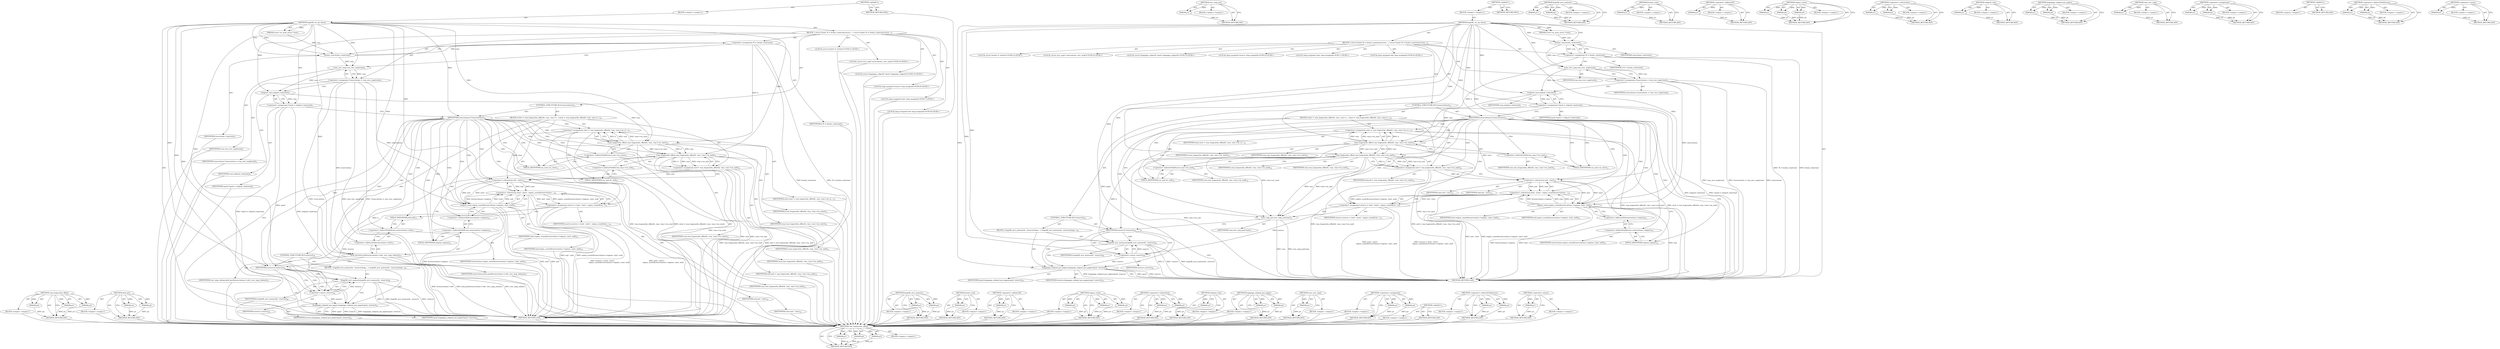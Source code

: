 digraph "&lt;operator&gt;.minus" {
vulnerable_119 [label=<(METHOD,vma_hugecache_offset)>];
vulnerable_120 [label=<(PARAM,p1)>];
vulnerable_121 [label=<(PARAM,p2)>];
vulnerable_122 [label=<(PARAM,p3)>];
vulnerable_123 [label=<(BLOCK,&lt;empty&gt;,&lt;empty&gt;)>];
vulnerable_124 [label=<(METHOD_RETURN,ANY)>];
vulnerable_145 [label=<(METHOD,kref_put)>];
vulnerable_146 [label=<(PARAM,p1)>];
vulnerable_147 [label=<(PARAM,p2)>];
vulnerable_148 [label=<(BLOCK,&lt;empty&gt;,&lt;empty&gt;)>];
vulnerable_149 [label=<(METHOD_RETURN,ANY)>];
vulnerable_6 [label=<(METHOD,&lt;global&gt;)<SUB>1</SUB>>];
vulnerable_7 [label=<(BLOCK,&lt;empty&gt;,&lt;empty&gt;)<SUB>1</SUB>>];
vulnerable_8 [label=<(METHOD,hugetlb_vm_op_close)<SUB>1</SUB>>];
vulnerable_9 [label=<(PARAM,struct vm_area_struct *vma)<SUB>1</SUB>>];
vulnerable_10 [label=<(BLOCK,{
 	struct hstate *h = hstate_vma(vma);
	struct...,{
 	struct hstate *h = hstate_vma(vma);
	struct...)<SUB>2</SUB>>];
vulnerable_11 [label="<(LOCAL,struct hstate* h: hstate*)<SUB>3</SUB>>"];
vulnerable_12 [label=<(&lt;operator&gt;.assignment,*h = hstate_vma(vma))<SUB>3</SUB>>];
vulnerable_13 [label=<(IDENTIFIER,h,*h = hstate_vma(vma))<SUB>3</SUB>>];
vulnerable_14 [label=<(hstate_vma,hstate_vma(vma))<SUB>3</SUB>>];
vulnerable_15 [label=<(IDENTIFIER,vma,hstate_vma(vma))<SUB>3</SUB>>];
vulnerable_16 [label="<(LOCAL,struct resv_map* reservations: resv_map*)<SUB>4</SUB>>"];
vulnerable_17 [label=<(&lt;operator&gt;.assignment,*reservations = vma_resv_map(vma))<SUB>4</SUB>>];
vulnerable_18 [label=<(IDENTIFIER,reservations,*reservations = vma_resv_map(vma))<SUB>4</SUB>>];
vulnerable_19 [label=<(vma_resv_map,vma_resv_map(vma))<SUB>4</SUB>>];
vulnerable_20 [label=<(IDENTIFIER,vma,vma_resv_map(vma))<SUB>4</SUB>>];
vulnerable_21 [label="<(LOCAL,struct hugepage_subpool* spool: hugepage_subpool*)<SUB>5</SUB>>"];
vulnerable_22 [label=<(&lt;operator&gt;.assignment,*spool = subpool_vma(vma))<SUB>5</SUB>>];
vulnerable_23 [label=<(IDENTIFIER,spool,*spool = subpool_vma(vma))<SUB>5</SUB>>];
vulnerable_24 [label=<(subpool_vma,subpool_vma(vma))<SUB>5</SUB>>];
vulnerable_25 [label=<(IDENTIFIER,vma,subpool_vma(vma))<SUB>5</SUB>>];
vulnerable_26 [label="<(LOCAL,long unsigned reserve: long unsigned)<SUB>6</SUB>>"];
vulnerable_27 [label="<(LOCAL,long unsigned start: long unsigned)<SUB>7</SUB>>"];
vulnerable_28 [label="<(LOCAL,long unsigned end: long unsigned)<SUB>8</SUB>>"];
vulnerable_29 [label=<(CONTROL_STRUCTURE,IF,if (reservations))<SUB>10</SUB>>];
vulnerable_30 [label=<(IDENTIFIER,reservations,if (reservations))<SUB>10</SUB>>];
vulnerable_31 [label=<(BLOCK,{
		start = vma_hugecache_offset(h, vma, vma-&gt;v...,{
		start = vma_hugecache_offset(h, vma, vma-&gt;v...)<SUB>10</SUB>>];
vulnerable_32 [label=<(&lt;operator&gt;.assignment,start = vma_hugecache_offset(h, vma, vma-&gt;vm_st...)<SUB>11</SUB>>];
vulnerable_33 [label=<(IDENTIFIER,start,start = vma_hugecache_offset(h, vma, vma-&gt;vm_st...)<SUB>11</SUB>>];
vulnerable_34 [label=<(vma_hugecache_offset,vma_hugecache_offset(h, vma, vma-&gt;vm_start))<SUB>11</SUB>>];
vulnerable_35 [label=<(IDENTIFIER,h,vma_hugecache_offset(h, vma, vma-&gt;vm_start))<SUB>11</SUB>>];
vulnerable_36 [label=<(IDENTIFIER,vma,vma_hugecache_offset(h, vma, vma-&gt;vm_start))<SUB>11</SUB>>];
vulnerable_37 [label=<(&lt;operator&gt;.indirectFieldAccess,vma-&gt;vm_start)<SUB>11</SUB>>];
vulnerable_38 [label=<(IDENTIFIER,vma,vma_hugecache_offset(h, vma, vma-&gt;vm_start))<SUB>11</SUB>>];
vulnerable_39 [label=<(FIELD_IDENTIFIER,vm_start,vm_start)<SUB>11</SUB>>];
vulnerable_40 [label=<(&lt;operator&gt;.assignment,end = vma_hugecache_offset(h, vma, vma-&gt;vm_end))<SUB>12</SUB>>];
vulnerable_41 [label=<(IDENTIFIER,end,end = vma_hugecache_offset(h, vma, vma-&gt;vm_end))<SUB>12</SUB>>];
vulnerable_42 [label=<(vma_hugecache_offset,vma_hugecache_offset(h, vma, vma-&gt;vm_end))<SUB>12</SUB>>];
vulnerable_43 [label=<(IDENTIFIER,h,vma_hugecache_offset(h, vma, vma-&gt;vm_end))<SUB>12</SUB>>];
vulnerable_44 [label=<(IDENTIFIER,vma,vma_hugecache_offset(h, vma, vma-&gt;vm_end))<SUB>12</SUB>>];
vulnerable_45 [label=<(&lt;operator&gt;.indirectFieldAccess,vma-&gt;vm_end)<SUB>12</SUB>>];
vulnerable_46 [label=<(IDENTIFIER,vma,vma_hugecache_offset(h, vma, vma-&gt;vm_end))<SUB>12</SUB>>];
vulnerable_47 [label=<(FIELD_IDENTIFIER,vm_end,vm_end)<SUB>12</SUB>>];
vulnerable_48 [label=<(&lt;operator&gt;.assignment,reserve = (end - start) -
 			region_count(&amp;res...)<SUB>14</SUB>>];
vulnerable_49 [label=<(IDENTIFIER,reserve,reserve = (end - start) -
 			region_count(&amp;res...)<SUB>14</SUB>>];
vulnerable_50 [label=<(&lt;operator&gt;.subtraction,(end - start) -
 			region_count(&amp;reservations-...)<SUB>14</SUB>>];
vulnerable_51 [label=<(&lt;operator&gt;.subtraction,end - start)<SUB>14</SUB>>];
vulnerable_52 [label=<(IDENTIFIER,end,end - start)<SUB>14</SUB>>];
vulnerable_53 [label=<(IDENTIFIER,start,end - start)<SUB>14</SUB>>];
vulnerable_54 [label=<(region_count,region_count(&amp;reservations-&gt;regions, start, end))<SUB>15</SUB>>];
vulnerable_55 [label=<(&lt;operator&gt;.addressOf,&amp;reservations-&gt;regions)<SUB>15</SUB>>];
vulnerable_56 [label=<(&lt;operator&gt;.indirectFieldAccess,reservations-&gt;regions)<SUB>15</SUB>>];
vulnerable_57 [label=<(IDENTIFIER,reservations,region_count(&amp;reservations-&gt;regions, start, end))<SUB>15</SUB>>];
vulnerable_58 [label=<(FIELD_IDENTIFIER,regions,regions)<SUB>15</SUB>>];
vulnerable_59 [label=<(IDENTIFIER,start,region_count(&amp;reservations-&gt;regions, start, end))<SUB>15</SUB>>];
vulnerable_60 [label=<(IDENTIFIER,end,region_count(&amp;reservations-&gt;regions, start, end))<SUB>15</SUB>>];
vulnerable_61 [label=<(kref_put,kref_put(&amp;reservations-&gt;refs, resv_map_release))<SUB>17</SUB>>];
vulnerable_62 [label=<(&lt;operator&gt;.addressOf,&amp;reservations-&gt;refs)<SUB>17</SUB>>];
vulnerable_63 [label=<(&lt;operator&gt;.indirectFieldAccess,reservations-&gt;refs)<SUB>17</SUB>>];
vulnerable_64 [label=<(IDENTIFIER,reservations,kref_put(&amp;reservations-&gt;refs, resv_map_release))<SUB>17</SUB>>];
vulnerable_65 [label=<(FIELD_IDENTIFIER,refs,refs)<SUB>17</SUB>>];
vulnerable_66 [label=<(IDENTIFIER,resv_map_release,kref_put(&amp;reservations-&gt;refs, resv_map_release))<SUB>17</SUB>>];
vulnerable_67 [label=<(CONTROL_STRUCTURE,IF,if (reserve))<SUB>19</SUB>>];
vulnerable_68 [label=<(IDENTIFIER,reserve,if (reserve))<SUB>19</SUB>>];
vulnerable_69 [label=<(BLOCK,{
 			hugetlb_acct_memory(h, -reserve);
			huge...,{
 			hugetlb_acct_memory(h, -reserve);
			huge...)<SUB>19</SUB>>];
vulnerable_70 [label=<(hugetlb_acct_memory,hugetlb_acct_memory(h, -reserve))<SUB>20</SUB>>];
vulnerable_71 [label=<(IDENTIFIER,h,hugetlb_acct_memory(h, -reserve))<SUB>20</SUB>>];
vulnerable_72 [label=<(&lt;operator&gt;.minus,-reserve)<SUB>20</SUB>>];
vulnerable_73 [label=<(IDENTIFIER,reserve,-reserve)<SUB>20</SUB>>];
vulnerable_74 [label=<(hugepage_subpool_put_pages,hugepage_subpool_put_pages(spool, reserve))<SUB>21</SUB>>];
vulnerable_75 [label=<(IDENTIFIER,spool,hugepage_subpool_put_pages(spool, reserve))<SUB>21</SUB>>];
vulnerable_76 [label=<(IDENTIFIER,reserve,hugepage_subpool_put_pages(spool, reserve))<SUB>21</SUB>>];
vulnerable_77 [label=<(METHOD_RETURN,void)<SUB>1</SUB>>];
vulnerable_79 [label=<(METHOD_RETURN,ANY)<SUB>1</SUB>>];
vulnerable_150 [label=<(METHOD,hugetlb_acct_memory)>];
vulnerable_151 [label=<(PARAM,p1)>];
vulnerable_152 [label=<(PARAM,p2)>];
vulnerable_153 [label=<(BLOCK,&lt;empty&gt;,&lt;empty&gt;)>];
vulnerable_154 [label=<(METHOD_RETURN,ANY)>];
vulnerable_107 [label=<(METHOD,hstate_vma)>];
vulnerable_108 [label=<(PARAM,p1)>];
vulnerable_109 [label=<(BLOCK,&lt;empty&gt;,&lt;empty&gt;)>];
vulnerable_110 [label=<(METHOD_RETURN,ANY)>];
vulnerable_141 [label=<(METHOD,&lt;operator&gt;.addressOf)>];
vulnerable_142 [label=<(PARAM,p1)>];
vulnerable_143 [label=<(BLOCK,&lt;empty&gt;,&lt;empty&gt;)>];
vulnerable_144 [label=<(METHOD_RETURN,ANY)>];
vulnerable_135 [label=<(METHOD,region_count)>];
vulnerable_136 [label=<(PARAM,p1)>];
vulnerable_137 [label=<(PARAM,p2)>];
vulnerable_138 [label=<(PARAM,p3)>];
vulnerable_139 [label=<(BLOCK,&lt;empty&gt;,&lt;empty&gt;)>];
vulnerable_140 [label=<(METHOD_RETURN,ANY)>];
vulnerable_130 [label=<(METHOD,&lt;operator&gt;.subtraction)>];
vulnerable_131 [label=<(PARAM,p1)>];
vulnerable_132 [label=<(PARAM,p2)>];
vulnerable_133 [label=<(BLOCK,&lt;empty&gt;,&lt;empty&gt;)>];
vulnerable_134 [label=<(METHOD_RETURN,ANY)>];
vulnerable_115 [label=<(METHOD,subpool_vma)>];
vulnerable_116 [label=<(PARAM,p1)>];
vulnerable_117 [label=<(BLOCK,&lt;empty&gt;,&lt;empty&gt;)>];
vulnerable_118 [label=<(METHOD_RETURN,ANY)>];
vulnerable_159 [label=<(METHOD,hugepage_subpool_put_pages)>];
vulnerable_160 [label=<(PARAM,p1)>];
vulnerable_161 [label=<(PARAM,p2)>];
vulnerable_162 [label=<(BLOCK,&lt;empty&gt;,&lt;empty&gt;)>];
vulnerable_163 [label=<(METHOD_RETURN,ANY)>];
vulnerable_111 [label=<(METHOD,vma_resv_map)>];
vulnerable_112 [label=<(PARAM,p1)>];
vulnerable_113 [label=<(BLOCK,&lt;empty&gt;,&lt;empty&gt;)>];
vulnerable_114 [label=<(METHOD_RETURN,ANY)>];
vulnerable_102 [label=<(METHOD,&lt;operator&gt;.assignment)>];
vulnerable_103 [label=<(PARAM,p1)>];
vulnerable_104 [label=<(PARAM,p2)>];
vulnerable_105 [label=<(BLOCK,&lt;empty&gt;,&lt;empty&gt;)>];
vulnerable_106 [label=<(METHOD_RETURN,ANY)>];
vulnerable_96 [label=<(METHOD,&lt;global&gt;)<SUB>1</SUB>>];
vulnerable_97 [label=<(BLOCK,&lt;empty&gt;,&lt;empty&gt;)>];
vulnerable_98 [label=<(METHOD_RETURN,ANY)>];
vulnerable_125 [label=<(METHOD,&lt;operator&gt;.indirectFieldAccess)>];
vulnerable_126 [label=<(PARAM,p1)>];
vulnerable_127 [label=<(PARAM,p2)>];
vulnerable_128 [label=<(BLOCK,&lt;empty&gt;,&lt;empty&gt;)>];
vulnerable_129 [label=<(METHOD_RETURN,ANY)>];
vulnerable_155 [label=<(METHOD,&lt;operator&gt;.minus)>];
vulnerable_156 [label=<(PARAM,p1)>];
vulnerable_157 [label=<(BLOCK,&lt;empty&gt;,&lt;empty&gt;)>];
vulnerable_158 [label=<(METHOD_RETURN,ANY)>];
fixed_115 [label=<(METHOD,vma_hugecache_offset)>];
fixed_116 [label=<(PARAM,p1)>];
fixed_117 [label=<(PARAM,p2)>];
fixed_118 [label=<(PARAM,p3)>];
fixed_119 [label=<(BLOCK,&lt;empty&gt;,&lt;empty&gt;)>];
fixed_120 [label=<(METHOD_RETURN,ANY)>];
fixed_141 [label=<(METHOD,resv_map_put)>];
fixed_142 [label=<(PARAM,p1)>];
fixed_143 [label=<(BLOCK,&lt;empty&gt;,&lt;empty&gt;)>];
fixed_144 [label=<(METHOD_RETURN,ANY)>];
fixed_6 [label=<(METHOD,&lt;global&gt;)<SUB>1</SUB>>];
fixed_7 [label=<(BLOCK,&lt;empty&gt;,&lt;empty&gt;)<SUB>1</SUB>>];
fixed_8 [label=<(METHOD,hugetlb_vm_op_close)<SUB>1</SUB>>];
fixed_9 [label=<(PARAM,struct vm_area_struct *vma)<SUB>1</SUB>>];
fixed_10 [label=<(BLOCK,{
 	struct hstate *h = hstate_vma(vma);
	struct...,{
 	struct hstate *h = hstate_vma(vma);
	struct...)<SUB>2</SUB>>];
fixed_11 [label="<(LOCAL,struct hstate* h: hstate*)<SUB>3</SUB>>"];
fixed_12 [label=<(&lt;operator&gt;.assignment,*h = hstate_vma(vma))<SUB>3</SUB>>];
fixed_13 [label=<(IDENTIFIER,h,*h = hstate_vma(vma))<SUB>3</SUB>>];
fixed_14 [label=<(hstate_vma,hstate_vma(vma))<SUB>3</SUB>>];
fixed_15 [label=<(IDENTIFIER,vma,hstate_vma(vma))<SUB>3</SUB>>];
fixed_16 [label="<(LOCAL,struct resv_map* reservations: resv_map*)<SUB>4</SUB>>"];
fixed_17 [label=<(&lt;operator&gt;.assignment,*reservations = vma_resv_map(vma))<SUB>4</SUB>>];
fixed_18 [label=<(IDENTIFIER,reservations,*reservations = vma_resv_map(vma))<SUB>4</SUB>>];
fixed_19 [label=<(vma_resv_map,vma_resv_map(vma))<SUB>4</SUB>>];
fixed_20 [label=<(IDENTIFIER,vma,vma_resv_map(vma))<SUB>4</SUB>>];
fixed_21 [label="<(LOCAL,struct hugepage_subpool* spool: hugepage_subpool*)<SUB>5</SUB>>"];
fixed_22 [label=<(&lt;operator&gt;.assignment,*spool = subpool_vma(vma))<SUB>5</SUB>>];
fixed_23 [label=<(IDENTIFIER,spool,*spool = subpool_vma(vma))<SUB>5</SUB>>];
fixed_24 [label=<(subpool_vma,subpool_vma(vma))<SUB>5</SUB>>];
fixed_25 [label=<(IDENTIFIER,vma,subpool_vma(vma))<SUB>5</SUB>>];
fixed_26 [label="<(LOCAL,long unsigned reserve: long unsigned)<SUB>6</SUB>>"];
fixed_27 [label="<(LOCAL,long unsigned start: long unsigned)<SUB>7</SUB>>"];
fixed_28 [label="<(LOCAL,long unsigned end: long unsigned)<SUB>8</SUB>>"];
fixed_29 [label=<(CONTROL_STRUCTURE,IF,if (reservations))<SUB>10</SUB>>];
fixed_30 [label=<(IDENTIFIER,reservations,if (reservations))<SUB>10</SUB>>];
fixed_31 [label=<(BLOCK,{
		start = vma_hugecache_offset(h, vma, vma-&gt;v...,{
		start = vma_hugecache_offset(h, vma, vma-&gt;v...)<SUB>10</SUB>>];
fixed_32 [label=<(&lt;operator&gt;.assignment,start = vma_hugecache_offset(h, vma, vma-&gt;vm_st...)<SUB>11</SUB>>];
fixed_33 [label=<(IDENTIFIER,start,start = vma_hugecache_offset(h, vma, vma-&gt;vm_st...)<SUB>11</SUB>>];
fixed_34 [label=<(vma_hugecache_offset,vma_hugecache_offset(h, vma, vma-&gt;vm_start))<SUB>11</SUB>>];
fixed_35 [label=<(IDENTIFIER,h,vma_hugecache_offset(h, vma, vma-&gt;vm_start))<SUB>11</SUB>>];
fixed_36 [label=<(IDENTIFIER,vma,vma_hugecache_offset(h, vma, vma-&gt;vm_start))<SUB>11</SUB>>];
fixed_37 [label=<(&lt;operator&gt;.indirectFieldAccess,vma-&gt;vm_start)<SUB>11</SUB>>];
fixed_38 [label=<(IDENTIFIER,vma,vma_hugecache_offset(h, vma, vma-&gt;vm_start))<SUB>11</SUB>>];
fixed_39 [label=<(FIELD_IDENTIFIER,vm_start,vm_start)<SUB>11</SUB>>];
fixed_40 [label=<(&lt;operator&gt;.assignment,end = vma_hugecache_offset(h, vma, vma-&gt;vm_end))<SUB>12</SUB>>];
fixed_41 [label=<(IDENTIFIER,end,end = vma_hugecache_offset(h, vma, vma-&gt;vm_end))<SUB>12</SUB>>];
fixed_42 [label=<(vma_hugecache_offset,vma_hugecache_offset(h, vma, vma-&gt;vm_end))<SUB>12</SUB>>];
fixed_43 [label=<(IDENTIFIER,h,vma_hugecache_offset(h, vma, vma-&gt;vm_end))<SUB>12</SUB>>];
fixed_44 [label=<(IDENTIFIER,vma,vma_hugecache_offset(h, vma, vma-&gt;vm_end))<SUB>12</SUB>>];
fixed_45 [label=<(&lt;operator&gt;.indirectFieldAccess,vma-&gt;vm_end)<SUB>12</SUB>>];
fixed_46 [label=<(IDENTIFIER,vma,vma_hugecache_offset(h, vma, vma-&gt;vm_end))<SUB>12</SUB>>];
fixed_47 [label=<(FIELD_IDENTIFIER,vm_end,vm_end)<SUB>12</SUB>>];
fixed_48 [label=<(&lt;operator&gt;.assignment,reserve = (end - start) -
 			region_count(&amp;res...)<SUB>14</SUB>>];
fixed_49 [label=<(IDENTIFIER,reserve,reserve = (end - start) -
 			region_count(&amp;res...)<SUB>14</SUB>>];
fixed_50 [label=<(&lt;operator&gt;.subtraction,(end - start) -
 			region_count(&amp;reservations-...)<SUB>14</SUB>>];
fixed_51 [label=<(&lt;operator&gt;.subtraction,end - start)<SUB>14</SUB>>];
fixed_52 [label=<(IDENTIFIER,end,end - start)<SUB>14</SUB>>];
fixed_53 [label=<(IDENTIFIER,start,end - start)<SUB>14</SUB>>];
fixed_54 [label=<(region_count,region_count(&amp;reservations-&gt;regions, start, end))<SUB>15</SUB>>];
fixed_55 [label=<(&lt;operator&gt;.addressOf,&amp;reservations-&gt;regions)<SUB>15</SUB>>];
fixed_56 [label=<(&lt;operator&gt;.indirectFieldAccess,reservations-&gt;regions)<SUB>15</SUB>>];
fixed_57 [label=<(IDENTIFIER,reservations,region_count(&amp;reservations-&gt;regions, start, end))<SUB>15</SUB>>];
fixed_58 [label=<(FIELD_IDENTIFIER,regions,regions)<SUB>15</SUB>>];
fixed_59 [label=<(IDENTIFIER,start,region_count(&amp;reservations-&gt;regions, start, end))<SUB>15</SUB>>];
fixed_60 [label=<(IDENTIFIER,end,region_count(&amp;reservations-&gt;regions, start, end))<SUB>15</SUB>>];
fixed_61 [label=<(resv_map_put,resv_map_put(vma))<SUB>17</SUB>>];
fixed_62 [label=<(IDENTIFIER,vma,resv_map_put(vma))<SUB>17</SUB>>];
fixed_63 [label=<(CONTROL_STRUCTURE,IF,if (reserve))<SUB>19</SUB>>];
fixed_64 [label=<(IDENTIFIER,reserve,if (reserve))<SUB>19</SUB>>];
fixed_65 [label=<(BLOCK,{
 			hugetlb_acct_memory(h, -reserve);
			huge...,{
 			hugetlb_acct_memory(h, -reserve);
			huge...)<SUB>19</SUB>>];
fixed_66 [label=<(hugetlb_acct_memory,hugetlb_acct_memory(h, -reserve))<SUB>20</SUB>>];
fixed_67 [label=<(IDENTIFIER,h,hugetlb_acct_memory(h, -reserve))<SUB>20</SUB>>];
fixed_68 [label=<(&lt;operator&gt;.minus,-reserve)<SUB>20</SUB>>];
fixed_69 [label=<(IDENTIFIER,reserve,-reserve)<SUB>20</SUB>>];
fixed_70 [label=<(hugepage_subpool_put_pages,hugepage_subpool_put_pages(spool, reserve))<SUB>21</SUB>>];
fixed_71 [label=<(IDENTIFIER,spool,hugepage_subpool_put_pages(spool, reserve))<SUB>21</SUB>>];
fixed_72 [label=<(IDENTIFIER,reserve,hugepage_subpool_put_pages(spool, reserve))<SUB>21</SUB>>];
fixed_73 [label=<(METHOD_RETURN,void)<SUB>1</SUB>>];
fixed_75 [label=<(METHOD_RETURN,ANY)<SUB>1</SUB>>];
fixed_145 [label=<(METHOD,hugetlb_acct_memory)>];
fixed_146 [label=<(PARAM,p1)>];
fixed_147 [label=<(PARAM,p2)>];
fixed_148 [label=<(BLOCK,&lt;empty&gt;,&lt;empty&gt;)>];
fixed_149 [label=<(METHOD_RETURN,ANY)>];
fixed_103 [label=<(METHOD,hstate_vma)>];
fixed_104 [label=<(PARAM,p1)>];
fixed_105 [label=<(BLOCK,&lt;empty&gt;,&lt;empty&gt;)>];
fixed_106 [label=<(METHOD_RETURN,ANY)>];
fixed_137 [label=<(METHOD,&lt;operator&gt;.addressOf)>];
fixed_138 [label=<(PARAM,p1)>];
fixed_139 [label=<(BLOCK,&lt;empty&gt;,&lt;empty&gt;)>];
fixed_140 [label=<(METHOD_RETURN,ANY)>];
fixed_131 [label=<(METHOD,region_count)>];
fixed_132 [label=<(PARAM,p1)>];
fixed_133 [label=<(PARAM,p2)>];
fixed_134 [label=<(PARAM,p3)>];
fixed_135 [label=<(BLOCK,&lt;empty&gt;,&lt;empty&gt;)>];
fixed_136 [label=<(METHOD_RETURN,ANY)>];
fixed_126 [label=<(METHOD,&lt;operator&gt;.subtraction)>];
fixed_127 [label=<(PARAM,p1)>];
fixed_128 [label=<(PARAM,p2)>];
fixed_129 [label=<(BLOCK,&lt;empty&gt;,&lt;empty&gt;)>];
fixed_130 [label=<(METHOD_RETURN,ANY)>];
fixed_111 [label=<(METHOD,subpool_vma)>];
fixed_112 [label=<(PARAM,p1)>];
fixed_113 [label=<(BLOCK,&lt;empty&gt;,&lt;empty&gt;)>];
fixed_114 [label=<(METHOD_RETURN,ANY)>];
fixed_154 [label=<(METHOD,hugepage_subpool_put_pages)>];
fixed_155 [label=<(PARAM,p1)>];
fixed_156 [label=<(PARAM,p2)>];
fixed_157 [label=<(BLOCK,&lt;empty&gt;,&lt;empty&gt;)>];
fixed_158 [label=<(METHOD_RETURN,ANY)>];
fixed_107 [label=<(METHOD,vma_resv_map)>];
fixed_108 [label=<(PARAM,p1)>];
fixed_109 [label=<(BLOCK,&lt;empty&gt;,&lt;empty&gt;)>];
fixed_110 [label=<(METHOD_RETURN,ANY)>];
fixed_98 [label=<(METHOD,&lt;operator&gt;.assignment)>];
fixed_99 [label=<(PARAM,p1)>];
fixed_100 [label=<(PARAM,p2)>];
fixed_101 [label=<(BLOCK,&lt;empty&gt;,&lt;empty&gt;)>];
fixed_102 [label=<(METHOD_RETURN,ANY)>];
fixed_92 [label=<(METHOD,&lt;global&gt;)<SUB>1</SUB>>];
fixed_93 [label=<(BLOCK,&lt;empty&gt;,&lt;empty&gt;)>];
fixed_94 [label=<(METHOD_RETURN,ANY)>];
fixed_121 [label=<(METHOD,&lt;operator&gt;.indirectFieldAccess)>];
fixed_122 [label=<(PARAM,p1)>];
fixed_123 [label=<(PARAM,p2)>];
fixed_124 [label=<(BLOCK,&lt;empty&gt;,&lt;empty&gt;)>];
fixed_125 [label=<(METHOD_RETURN,ANY)>];
fixed_150 [label=<(METHOD,&lt;operator&gt;.minus)>];
fixed_151 [label=<(PARAM,p1)>];
fixed_152 [label=<(BLOCK,&lt;empty&gt;,&lt;empty&gt;)>];
fixed_153 [label=<(METHOD_RETURN,ANY)>];
vulnerable_119 -> vulnerable_120  [key=0, label="AST: "];
vulnerable_119 -> vulnerable_120  [key=1, label="DDG: "];
vulnerable_119 -> vulnerable_123  [key=0, label="AST: "];
vulnerable_119 -> vulnerable_121  [key=0, label="AST: "];
vulnerable_119 -> vulnerable_121  [key=1, label="DDG: "];
vulnerable_119 -> vulnerable_124  [key=0, label="AST: "];
vulnerable_119 -> vulnerable_124  [key=1, label="CFG: "];
vulnerable_119 -> vulnerable_122  [key=0, label="AST: "];
vulnerable_119 -> vulnerable_122  [key=1, label="DDG: "];
vulnerable_120 -> vulnerable_124  [key=0, label="DDG: p1"];
vulnerable_121 -> vulnerable_124  [key=0, label="DDG: p2"];
vulnerable_122 -> vulnerable_124  [key=0, label="DDG: p3"];
vulnerable_123 -> fixed_115  [key=0];
vulnerable_124 -> fixed_115  [key=0];
vulnerable_145 -> vulnerable_146  [key=0, label="AST: "];
vulnerable_145 -> vulnerable_146  [key=1, label="DDG: "];
vulnerable_145 -> vulnerable_148  [key=0, label="AST: "];
vulnerable_145 -> vulnerable_147  [key=0, label="AST: "];
vulnerable_145 -> vulnerable_147  [key=1, label="DDG: "];
vulnerable_145 -> vulnerable_149  [key=0, label="AST: "];
vulnerable_145 -> vulnerable_149  [key=1, label="CFG: "];
vulnerable_146 -> vulnerable_149  [key=0, label="DDG: p1"];
vulnerable_147 -> vulnerable_149  [key=0, label="DDG: p2"];
vulnerable_148 -> fixed_115  [key=0];
vulnerable_149 -> fixed_115  [key=0];
vulnerable_6 -> vulnerable_7  [key=0, label="AST: "];
vulnerable_6 -> vulnerable_79  [key=0, label="AST: "];
vulnerable_6 -> vulnerable_79  [key=1, label="CFG: "];
vulnerable_7 -> vulnerable_8  [key=0, label="AST: "];
vulnerable_8 -> vulnerable_9  [key=0, label="AST: "];
vulnerable_8 -> vulnerable_9  [key=1, label="DDG: "];
vulnerable_8 -> vulnerable_10  [key=0, label="AST: "];
vulnerable_8 -> vulnerable_77  [key=0, label="AST: "];
vulnerable_8 -> vulnerable_14  [key=0, label="CFG: "];
vulnerable_8 -> vulnerable_14  [key=1, label="DDG: "];
vulnerable_8 -> vulnerable_30  [key=0, label="DDG: "];
vulnerable_8 -> vulnerable_19  [key=0, label="DDG: "];
vulnerable_8 -> vulnerable_24  [key=0, label="DDG: "];
vulnerable_8 -> vulnerable_61  [key=0, label="DDG: "];
vulnerable_8 -> vulnerable_68  [key=0, label="DDG: "];
vulnerable_8 -> vulnerable_34  [key=0, label="DDG: "];
vulnerable_8 -> vulnerable_42  [key=0, label="DDG: "];
vulnerable_8 -> vulnerable_51  [key=0, label="DDG: "];
vulnerable_8 -> vulnerable_54  [key=0, label="DDG: "];
vulnerable_8 -> vulnerable_70  [key=0, label="DDG: "];
vulnerable_8 -> vulnerable_74  [key=0, label="DDG: "];
vulnerable_8 -> vulnerable_72  [key=0, label="DDG: "];
vulnerable_9 -> vulnerable_14  [key=0, label="DDG: vma"];
vulnerable_10 -> vulnerable_11  [key=0, label="AST: "];
vulnerable_10 -> vulnerable_12  [key=0, label="AST: "];
vulnerable_10 -> vulnerable_16  [key=0, label="AST: "];
vulnerable_10 -> vulnerable_17  [key=0, label="AST: "];
vulnerable_10 -> vulnerable_21  [key=0, label="AST: "];
vulnerable_10 -> vulnerable_22  [key=0, label="AST: "];
vulnerable_10 -> vulnerable_26  [key=0, label="AST: "];
vulnerable_10 -> vulnerable_27  [key=0, label="AST: "];
vulnerable_10 -> vulnerable_28  [key=0, label="AST: "];
vulnerable_10 -> vulnerable_29  [key=0, label="AST: "];
vulnerable_11 -> fixed_115  [key=0];
vulnerable_12 -> vulnerable_13  [key=0, label="AST: "];
vulnerable_12 -> vulnerable_14  [key=0, label="AST: "];
vulnerable_12 -> vulnerable_19  [key=0, label="CFG: "];
vulnerable_12 -> vulnerable_77  [key=0, label="DDG: hstate_vma(vma)"];
vulnerable_12 -> vulnerable_77  [key=1, label="DDG: *h = hstate_vma(vma)"];
vulnerable_12 -> vulnerable_34  [key=0, label="DDG: h"];
vulnerable_13 -> fixed_115  [key=0];
vulnerable_14 -> vulnerable_15  [key=0, label="AST: "];
vulnerable_14 -> vulnerable_12  [key=0, label="CFG: "];
vulnerable_14 -> vulnerable_12  [key=1, label="DDG: vma"];
vulnerable_14 -> vulnerable_19  [key=0, label="DDG: vma"];
vulnerable_15 -> fixed_115  [key=0];
vulnerable_16 -> fixed_115  [key=0];
vulnerable_17 -> vulnerable_18  [key=0, label="AST: "];
vulnerable_17 -> vulnerable_19  [key=0, label="AST: "];
vulnerable_17 -> vulnerable_24  [key=0, label="CFG: "];
vulnerable_17 -> vulnerable_77  [key=0, label="DDG: reservations"];
vulnerable_17 -> vulnerable_77  [key=1, label="DDG: vma_resv_map(vma)"];
vulnerable_17 -> vulnerable_77  [key=2, label="DDG: *reservations = vma_resv_map(vma)"];
vulnerable_17 -> vulnerable_61  [key=0, label="DDG: reservations"];
vulnerable_17 -> vulnerable_54  [key=0, label="DDG: reservations"];
vulnerable_18 -> fixed_115  [key=0];
vulnerable_19 -> vulnerable_20  [key=0, label="AST: "];
vulnerable_19 -> vulnerable_17  [key=0, label="CFG: "];
vulnerable_19 -> vulnerable_17  [key=1, label="DDG: vma"];
vulnerable_19 -> vulnerable_24  [key=0, label="DDG: vma"];
vulnerable_20 -> fixed_115  [key=0];
vulnerable_21 -> fixed_115  [key=0];
vulnerable_22 -> vulnerable_23  [key=0, label="AST: "];
vulnerable_22 -> vulnerable_24  [key=0, label="AST: "];
vulnerable_22 -> vulnerable_30  [key=0, label="CFG: "];
vulnerable_22 -> vulnerable_77  [key=0, label="DDG: subpool_vma(vma)"];
vulnerable_22 -> vulnerable_77  [key=1, label="DDG: *spool = subpool_vma(vma)"];
vulnerable_22 -> vulnerable_74  [key=0, label="DDG: spool"];
vulnerable_23 -> fixed_115  [key=0];
vulnerable_24 -> vulnerable_25  [key=0, label="AST: "];
vulnerable_24 -> vulnerable_22  [key=0, label="CFG: "];
vulnerable_24 -> vulnerable_22  [key=1, label="DDG: vma"];
vulnerable_24 -> vulnerable_34  [key=0, label="DDG: vma"];
vulnerable_25 -> fixed_115  [key=0];
vulnerable_26 -> fixed_115  [key=0];
vulnerable_27 -> fixed_115  [key=0];
vulnerable_28 -> fixed_115  [key=0];
vulnerable_29 -> vulnerable_30  [key=0, label="AST: "];
vulnerable_29 -> vulnerable_31  [key=0, label="AST: "];
vulnerable_30 -> vulnerable_77  [key=0, label="CFG: "];
vulnerable_30 -> vulnerable_39  [key=0, label="CFG: "];
vulnerable_30 -> vulnerable_39  [key=1, label="CDG: "];
vulnerable_30 -> vulnerable_47  [key=0, label="CDG: "];
vulnerable_30 -> vulnerable_34  [key=0, label="CDG: "];
vulnerable_30 -> vulnerable_48  [key=0, label="CDG: "];
vulnerable_30 -> vulnerable_32  [key=0, label="CDG: "];
vulnerable_30 -> vulnerable_58  [key=0, label="CDG: "];
vulnerable_30 -> vulnerable_68  [key=0, label="CDG: "];
vulnerable_30 -> vulnerable_61  [key=0, label="CDG: "];
vulnerable_30 -> vulnerable_42  [key=0, label="CDG: "];
vulnerable_30 -> vulnerable_51  [key=0, label="CDG: "];
vulnerable_30 -> vulnerable_37  [key=0, label="CDG: "];
vulnerable_30 -> vulnerable_56  [key=0, label="CDG: "];
vulnerable_30 -> vulnerable_45  [key=0, label="CDG: "];
vulnerable_30 -> vulnerable_63  [key=0, label="CDG: "];
vulnerable_30 -> vulnerable_40  [key=0, label="CDG: "];
vulnerable_30 -> vulnerable_65  [key=0, label="CDG: "];
vulnerable_30 -> vulnerable_50  [key=0, label="CDG: "];
vulnerable_30 -> vulnerable_55  [key=0, label="CDG: "];
vulnerable_30 -> vulnerable_54  [key=0, label="CDG: "];
vulnerable_30 -> vulnerable_62  [key=0, label="CDG: "];
vulnerable_31 -> vulnerable_32  [key=0, label="AST: "];
vulnerable_31 -> vulnerable_40  [key=0, label="AST: "];
vulnerable_31 -> vulnerable_48  [key=0, label="AST: "];
vulnerable_31 -> vulnerable_61  [key=0, label="AST: "];
vulnerable_31 -> vulnerable_67  [key=0, label="AST: "];
vulnerable_32 -> vulnerable_33  [key=0, label="AST: "];
vulnerable_32 -> vulnerable_34  [key=0, label="AST: "];
vulnerable_32 -> vulnerable_47  [key=0, label="CFG: "];
vulnerable_32 -> vulnerable_77  [key=0, label="DDG: vma_hugecache_offset(h, vma, vma-&gt;vm_start)"];
vulnerable_32 -> vulnerable_77  [key=1, label="DDG: start = vma_hugecache_offset(h, vma, vma-&gt;vm_start)"];
vulnerable_32 -> vulnerable_51  [key=0, label="DDG: start"];
vulnerable_33 -> fixed_115  [key=0];
vulnerable_34 -> vulnerable_35  [key=0, label="AST: "];
vulnerable_34 -> vulnerable_36  [key=0, label="AST: "];
vulnerable_34 -> vulnerable_37  [key=0, label="AST: "];
vulnerable_34 -> vulnerable_32  [key=0, label="CFG: "];
vulnerable_34 -> vulnerable_32  [key=1, label="DDG: h"];
vulnerable_34 -> vulnerable_32  [key=2, label="DDG: vma"];
vulnerable_34 -> vulnerable_32  [key=3, label="DDG: vma-&gt;vm_start"];
vulnerable_34 -> vulnerable_77  [key=0, label="DDG: vma-&gt;vm_start"];
vulnerable_34 -> vulnerable_42  [key=0, label="DDG: h"];
vulnerable_34 -> vulnerable_42  [key=1, label="DDG: vma"];
vulnerable_34 -> vulnerable_42  [key=2, label="DDG: vma-&gt;vm_start"];
vulnerable_35 -> fixed_115  [key=0];
vulnerable_36 -> fixed_115  [key=0];
vulnerable_37 -> vulnerable_38  [key=0, label="AST: "];
vulnerable_37 -> vulnerable_39  [key=0, label="AST: "];
vulnerable_37 -> vulnerable_34  [key=0, label="CFG: "];
vulnerable_38 -> fixed_115  [key=0];
vulnerable_39 -> vulnerable_37  [key=0, label="CFG: "];
vulnerable_40 -> vulnerable_41  [key=0, label="AST: "];
vulnerable_40 -> vulnerable_42  [key=0, label="AST: "];
vulnerable_40 -> vulnerable_51  [key=0, label="CFG: "];
vulnerable_40 -> vulnerable_51  [key=1, label="DDG: end"];
vulnerable_40 -> vulnerable_77  [key=0, label="DDG: vma_hugecache_offset(h, vma, vma-&gt;vm_end)"];
vulnerable_40 -> vulnerable_77  [key=1, label="DDG: end = vma_hugecache_offset(h, vma, vma-&gt;vm_end)"];
vulnerable_41 -> fixed_115  [key=0];
vulnerable_42 -> vulnerable_43  [key=0, label="AST: "];
vulnerable_42 -> vulnerable_44  [key=0, label="AST: "];
vulnerable_42 -> vulnerable_45  [key=0, label="AST: "];
vulnerable_42 -> vulnerable_40  [key=0, label="CFG: "];
vulnerable_42 -> vulnerable_40  [key=1, label="DDG: h"];
vulnerable_42 -> vulnerable_40  [key=2, label="DDG: vma"];
vulnerable_42 -> vulnerable_40  [key=3, label="DDG: vma-&gt;vm_end"];
vulnerable_42 -> vulnerable_77  [key=0, label="DDG: vma"];
vulnerable_42 -> vulnerable_77  [key=1, label="DDG: vma-&gt;vm_end"];
vulnerable_42 -> vulnerable_70  [key=0, label="DDG: h"];
vulnerable_43 -> fixed_115  [key=0];
vulnerable_44 -> fixed_115  [key=0];
vulnerable_45 -> vulnerable_46  [key=0, label="AST: "];
vulnerable_45 -> vulnerable_47  [key=0, label="AST: "];
vulnerable_45 -> vulnerable_42  [key=0, label="CFG: "];
vulnerable_46 -> fixed_115  [key=0];
vulnerable_47 -> vulnerable_45  [key=0, label="CFG: "];
vulnerable_48 -> vulnerable_49  [key=0, label="AST: "];
vulnerable_48 -> vulnerable_50  [key=0, label="AST: "];
vulnerable_48 -> vulnerable_65  [key=0, label="CFG: "];
vulnerable_48 -> vulnerable_77  [key=0, label="DDG: (end - start) -
 			region_count(&amp;reservations-&gt;regions, start, end)"];
vulnerable_48 -> vulnerable_77  [key=1, label="DDG: reserve = (end - start) -
 			region_count(&amp;reservations-&gt;regions, start, end)"];
vulnerable_48 -> vulnerable_72  [key=0, label="DDG: reserve"];
vulnerable_49 -> fixed_115  [key=0];
vulnerable_50 -> vulnerable_51  [key=0, label="AST: "];
vulnerable_50 -> vulnerable_54  [key=0, label="AST: "];
vulnerable_50 -> vulnerable_48  [key=0, label="CFG: "];
vulnerable_50 -> vulnerable_48  [key=1, label="DDG: end - start"];
vulnerable_50 -> vulnerable_48  [key=2, label="DDG: region_count(&amp;reservations-&gt;regions, start, end)"];
vulnerable_50 -> vulnerable_77  [key=0, label="DDG: end - start"];
vulnerable_50 -> vulnerable_77  [key=1, label="DDG: region_count(&amp;reservations-&gt;regions, start, end)"];
vulnerable_51 -> vulnerable_52  [key=0, label="AST: "];
vulnerable_51 -> vulnerable_53  [key=0, label="AST: "];
vulnerable_51 -> vulnerable_58  [key=0, label="CFG: "];
vulnerable_51 -> vulnerable_50  [key=0, label="DDG: end"];
vulnerable_51 -> vulnerable_50  [key=1, label="DDG: start"];
vulnerable_51 -> vulnerable_54  [key=0, label="DDG: start"];
vulnerable_51 -> vulnerable_54  [key=1, label="DDG: end"];
vulnerable_52 -> fixed_115  [key=0];
vulnerable_53 -> fixed_115  [key=0];
vulnerable_54 -> vulnerable_55  [key=0, label="AST: "];
vulnerable_54 -> vulnerable_59  [key=0, label="AST: "];
vulnerable_54 -> vulnerable_60  [key=0, label="AST: "];
vulnerable_54 -> vulnerable_50  [key=0, label="CFG: "];
vulnerable_54 -> vulnerable_50  [key=1, label="DDG: &amp;reservations-&gt;regions"];
vulnerable_54 -> vulnerable_50  [key=2, label="DDG: start"];
vulnerable_54 -> vulnerable_50  [key=3, label="DDG: end"];
vulnerable_54 -> vulnerable_77  [key=0, label="DDG: &amp;reservations-&gt;regions"];
vulnerable_54 -> vulnerable_77  [key=1, label="DDG: start"];
vulnerable_54 -> vulnerable_77  [key=2, label="DDG: end"];
vulnerable_55 -> vulnerable_56  [key=0, label="AST: "];
vulnerable_55 -> vulnerable_54  [key=0, label="CFG: "];
vulnerable_56 -> vulnerable_57  [key=0, label="AST: "];
vulnerable_56 -> vulnerable_58  [key=0, label="AST: "];
vulnerable_56 -> vulnerable_55  [key=0, label="CFG: "];
vulnerable_57 -> fixed_115  [key=0];
vulnerable_58 -> vulnerable_56  [key=0, label="CFG: "];
vulnerable_59 -> fixed_115  [key=0];
vulnerable_60 -> fixed_115  [key=0];
vulnerable_61 -> vulnerable_62  [key=0, label="AST: "];
vulnerable_61 -> vulnerable_66  [key=0, label="AST: "];
vulnerable_61 -> vulnerable_68  [key=0, label="CFG: "];
vulnerable_61 -> vulnerable_77  [key=0, label="DDG: &amp;reservations-&gt;refs"];
vulnerable_61 -> vulnerable_77  [key=1, label="DDG: kref_put(&amp;reservations-&gt;refs, resv_map_release)"];
vulnerable_61 -> vulnerable_77  [key=2, label="DDG: resv_map_release"];
vulnerable_62 -> vulnerable_63  [key=0, label="AST: "];
vulnerable_62 -> vulnerable_61  [key=0, label="CFG: "];
vulnerable_63 -> vulnerable_64  [key=0, label="AST: "];
vulnerable_63 -> vulnerable_65  [key=0, label="AST: "];
vulnerable_63 -> vulnerable_62  [key=0, label="CFG: "];
vulnerable_64 -> fixed_115  [key=0];
vulnerable_65 -> vulnerable_63  [key=0, label="CFG: "];
vulnerable_66 -> fixed_115  [key=0];
vulnerable_67 -> vulnerable_68  [key=0, label="AST: "];
vulnerable_67 -> vulnerable_69  [key=0, label="AST: "];
vulnerable_68 -> vulnerable_77  [key=0, label="CFG: "];
vulnerable_68 -> vulnerable_72  [key=0, label="CFG: "];
vulnerable_68 -> vulnerable_72  [key=1, label="CDG: "];
vulnerable_68 -> vulnerable_70  [key=0, label="CDG: "];
vulnerable_68 -> vulnerable_74  [key=0, label="CDG: "];
vulnerable_69 -> vulnerable_70  [key=0, label="AST: "];
vulnerable_69 -> vulnerable_74  [key=0, label="AST: "];
vulnerable_70 -> vulnerable_71  [key=0, label="AST: "];
vulnerable_70 -> vulnerable_72  [key=0, label="AST: "];
vulnerable_70 -> vulnerable_74  [key=0, label="CFG: "];
vulnerable_70 -> vulnerable_77  [key=0, label="DDG: h"];
vulnerable_70 -> vulnerable_77  [key=1, label="DDG: -reserve"];
vulnerable_70 -> vulnerable_77  [key=2, label="DDG: hugetlb_acct_memory(h, -reserve)"];
vulnerable_71 -> fixed_115  [key=0];
vulnerable_72 -> vulnerable_73  [key=0, label="AST: "];
vulnerable_72 -> vulnerable_70  [key=0, label="CFG: "];
vulnerable_72 -> vulnerable_70  [key=1, label="DDG: reserve"];
vulnerable_72 -> vulnerable_74  [key=0, label="DDG: reserve"];
vulnerable_73 -> fixed_115  [key=0];
vulnerable_74 -> vulnerable_75  [key=0, label="AST: "];
vulnerable_74 -> vulnerable_76  [key=0, label="AST: "];
vulnerable_74 -> vulnerable_77  [key=0, label="CFG: "];
vulnerable_74 -> vulnerable_77  [key=1, label="DDG: spool"];
vulnerable_74 -> vulnerable_77  [key=2, label="DDG: reserve"];
vulnerable_74 -> vulnerable_77  [key=3, label="DDG: hugepage_subpool_put_pages(spool, reserve)"];
vulnerable_75 -> fixed_115  [key=0];
vulnerable_76 -> fixed_115  [key=0];
vulnerable_77 -> fixed_115  [key=0];
vulnerable_79 -> fixed_115  [key=0];
vulnerable_150 -> vulnerable_151  [key=0, label="AST: "];
vulnerable_150 -> vulnerable_151  [key=1, label="DDG: "];
vulnerable_150 -> vulnerable_153  [key=0, label="AST: "];
vulnerable_150 -> vulnerable_152  [key=0, label="AST: "];
vulnerable_150 -> vulnerable_152  [key=1, label="DDG: "];
vulnerable_150 -> vulnerable_154  [key=0, label="AST: "];
vulnerable_150 -> vulnerable_154  [key=1, label="CFG: "];
vulnerable_151 -> vulnerable_154  [key=0, label="DDG: p1"];
vulnerable_152 -> vulnerable_154  [key=0, label="DDG: p2"];
vulnerable_153 -> fixed_115  [key=0];
vulnerable_154 -> fixed_115  [key=0];
vulnerable_107 -> vulnerable_108  [key=0, label="AST: "];
vulnerable_107 -> vulnerable_108  [key=1, label="DDG: "];
vulnerable_107 -> vulnerable_109  [key=0, label="AST: "];
vulnerable_107 -> vulnerable_110  [key=0, label="AST: "];
vulnerable_107 -> vulnerable_110  [key=1, label="CFG: "];
vulnerable_108 -> vulnerable_110  [key=0, label="DDG: p1"];
vulnerable_109 -> fixed_115  [key=0];
vulnerable_110 -> fixed_115  [key=0];
vulnerable_141 -> vulnerable_142  [key=0, label="AST: "];
vulnerable_141 -> vulnerable_142  [key=1, label="DDG: "];
vulnerable_141 -> vulnerable_143  [key=0, label="AST: "];
vulnerable_141 -> vulnerable_144  [key=0, label="AST: "];
vulnerable_141 -> vulnerable_144  [key=1, label="CFG: "];
vulnerable_142 -> vulnerable_144  [key=0, label="DDG: p1"];
vulnerable_143 -> fixed_115  [key=0];
vulnerable_144 -> fixed_115  [key=0];
vulnerable_135 -> vulnerable_136  [key=0, label="AST: "];
vulnerable_135 -> vulnerable_136  [key=1, label="DDG: "];
vulnerable_135 -> vulnerable_139  [key=0, label="AST: "];
vulnerable_135 -> vulnerable_137  [key=0, label="AST: "];
vulnerable_135 -> vulnerable_137  [key=1, label="DDG: "];
vulnerable_135 -> vulnerable_140  [key=0, label="AST: "];
vulnerable_135 -> vulnerable_140  [key=1, label="CFG: "];
vulnerable_135 -> vulnerable_138  [key=0, label="AST: "];
vulnerable_135 -> vulnerable_138  [key=1, label="DDG: "];
vulnerable_136 -> vulnerable_140  [key=0, label="DDG: p1"];
vulnerable_137 -> vulnerable_140  [key=0, label="DDG: p2"];
vulnerable_138 -> vulnerable_140  [key=0, label="DDG: p3"];
vulnerable_139 -> fixed_115  [key=0];
vulnerable_140 -> fixed_115  [key=0];
vulnerable_130 -> vulnerable_131  [key=0, label="AST: "];
vulnerable_130 -> vulnerable_131  [key=1, label="DDG: "];
vulnerable_130 -> vulnerable_133  [key=0, label="AST: "];
vulnerable_130 -> vulnerable_132  [key=0, label="AST: "];
vulnerable_130 -> vulnerable_132  [key=1, label="DDG: "];
vulnerable_130 -> vulnerable_134  [key=0, label="AST: "];
vulnerable_130 -> vulnerable_134  [key=1, label="CFG: "];
vulnerable_131 -> vulnerable_134  [key=0, label="DDG: p1"];
vulnerable_132 -> vulnerable_134  [key=0, label="DDG: p2"];
vulnerable_133 -> fixed_115  [key=0];
vulnerable_134 -> fixed_115  [key=0];
vulnerable_115 -> vulnerable_116  [key=0, label="AST: "];
vulnerable_115 -> vulnerable_116  [key=1, label="DDG: "];
vulnerable_115 -> vulnerable_117  [key=0, label="AST: "];
vulnerable_115 -> vulnerable_118  [key=0, label="AST: "];
vulnerable_115 -> vulnerable_118  [key=1, label="CFG: "];
vulnerable_116 -> vulnerable_118  [key=0, label="DDG: p1"];
vulnerable_117 -> fixed_115  [key=0];
vulnerable_118 -> fixed_115  [key=0];
vulnerable_159 -> vulnerable_160  [key=0, label="AST: "];
vulnerable_159 -> vulnerable_160  [key=1, label="DDG: "];
vulnerable_159 -> vulnerable_162  [key=0, label="AST: "];
vulnerable_159 -> vulnerable_161  [key=0, label="AST: "];
vulnerable_159 -> vulnerable_161  [key=1, label="DDG: "];
vulnerable_159 -> vulnerable_163  [key=0, label="AST: "];
vulnerable_159 -> vulnerable_163  [key=1, label="CFG: "];
vulnerable_160 -> vulnerable_163  [key=0, label="DDG: p1"];
vulnerable_161 -> vulnerable_163  [key=0, label="DDG: p2"];
vulnerable_162 -> fixed_115  [key=0];
vulnerable_163 -> fixed_115  [key=0];
vulnerable_111 -> vulnerable_112  [key=0, label="AST: "];
vulnerable_111 -> vulnerable_112  [key=1, label="DDG: "];
vulnerable_111 -> vulnerable_113  [key=0, label="AST: "];
vulnerable_111 -> vulnerable_114  [key=0, label="AST: "];
vulnerable_111 -> vulnerable_114  [key=1, label="CFG: "];
vulnerable_112 -> vulnerable_114  [key=0, label="DDG: p1"];
vulnerable_113 -> fixed_115  [key=0];
vulnerable_114 -> fixed_115  [key=0];
vulnerable_102 -> vulnerable_103  [key=0, label="AST: "];
vulnerable_102 -> vulnerable_103  [key=1, label="DDG: "];
vulnerable_102 -> vulnerable_105  [key=0, label="AST: "];
vulnerable_102 -> vulnerable_104  [key=0, label="AST: "];
vulnerable_102 -> vulnerable_104  [key=1, label="DDG: "];
vulnerable_102 -> vulnerable_106  [key=0, label="AST: "];
vulnerable_102 -> vulnerable_106  [key=1, label="CFG: "];
vulnerable_103 -> vulnerable_106  [key=0, label="DDG: p1"];
vulnerable_104 -> vulnerable_106  [key=0, label="DDG: p2"];
vulnerable_105 -> fixed_115  [key=0];
vulnerable_106 -> fixed_115  [key=0];
vulnerable_96 -> vulnerable_97  [key=0, label="AST: "];
vulnerable_96 -> vulnerable_98  [key=0, label="AST: "];
vulnerable_96 -> vulnerable_98  [key=1, label="CFG: "];
vulnerable_97 -> fixed_115  [key=0];
vulnerable_98 -> fixed_115  [key=0];
vulnerable_125 -> vulnerable_126  [key=0, label="AST: "];
vulnerable_125 -> vulnerable_126  [key=1, label="DDG: "];
vulnerable_125 -> vulnerable_128  [key=0, label="AST: "];
vulnerable_125 -> vulnerable_127  [key=0, label="AST: "];
vulnerable_125 -> vulnerable_127  [key=1, label="DDG: "];
vulnerable_125 -> vulnerable_129  [key=0, label="AST: "];
vulnerable_125 -> vulnerable_129  [key=1, label="CFG: "];
vulnerable_126 -> vulnerable_129  [key=0, label="DDG: p1"];
vulnerable_127 -> vulnerable_129  [key=0, label="DDG: p2"];
vulnerable_128 -> fixed_115  [key=0];
vulnerable_129 -> fixed_115  [key=0];
vulnerable_155 -> vulnerable_156  [key=0, label="AST: "];
vulnerable_155 -> vulnerable_156  [key=1, label="DDG: "];
vulnerable_155 -> vulnerable_157  [key=0, label="AST: "];
vulnerable_155 -> vulnerable_158  [key=0, label="AST: "];
vulnerable_155 -> vulnerable_158  [key=1, label="CFG: "];
vulnerable_156 -> vulnerable_158  [key=0, label="DDG: p1"];
vulnerable_157 -> fixed_115  [key=0];
vulnerable_158 -> fixed_115  [key=0];
fixed_115 -> fixed_116  [key=0, label="AST: "];
fixed_115 -> fixed_116  [key=1, label="DDG: "];
fixed_115 -> fixed_119  [key=0, label="AST: "];
fixed_115 -> fixed_117  [key=0, label="AST: "];
fixed_115 -> fixed_117  [key=1, label="DDG: "];
fixed_115 -> fixed_120  [key=0, label="AST: "];
fixed_115 -> fixed_120  [key=1, label="CFG: "];
fixed_115 -> fixed_118  [key=0, label="AST: "];
fixed_115 -> fixed_118  [key=1, label="DDG: "];
fixed_116 -> fixed_120  [key=0, label="DDG: p1"];
fixed_117 -> fixed_120  [key=0, label="DDG: p2"];
fixed_118 -> fixed_120  [key=0, label="DDG: p3"];
fixed_141 -> fixed_142  [key=0, label="AST: "];
fixed_141 -> fixed_142  [key=1, label="DDG: "];
fixed_141 -> fixed_143  [key=0, label="AST: "];
fixed_141 -> fixed_144  [key=0, label="AST: "];
fixed_141 -> fixed_144  [key=1, label="CFG: "];
fixed_142 -> fixed_144  [key=0, label="DDG: p1"];
fixed_6 -> fixed_7  [key=0, label="AST: "];
fixed_6 -> fixed_75  [key=0, label="AST: "];
fixed_6 -> fixed_75  [key=1, label="CFG: "];
fixed_7 -> fixed_8  [key=0, label="AST: "];
fixed_8 -> fixed_9  [key=0, label="AST: "];
fixed_8 -> fixed_9  [key=1, label="DDG: "];
fixed_8 -> fixed_10  [key=0, label="AST: "];
fixed_8 -> fixed_73  [key=0, label="AST: "];
fixed_8 -> fixed_14  [key=0, label="CFG: "];
fixed_8 -> fixed_14  [key=1, label="DDG: "];
fixed_8 -> fixed_30  [key=0, label="DDG: "];
fixed_8 -> fixed_19  [key=0, label="DDG: "];
fixed_8 -> fixed_24  [key=0, label="DDG: "];
fixed_8 -> fixed_61  [key=0, label="DDG: "];
fixed_8 -> fixed_64  [key=0, label="DDG: "];
fixed_8 -> fixed_34  [key=0, label="DDG: "];
fixed_8 -> fixed_42  [key=0, label="DDG: "];
fixed_8 -> fixed_51  [key=0, label="DDG: "];
fixed_8 -> fixed_54  [key=0, label="DDG: "];
fixed_8 -> fixed_66  [key=0, label="DDG: "];
fixed_8 -> fixed_70  [key=0, label="DDG: "];
fixed_8 -> fixed_68  [key=0, label="DDG: "];
fixed_9 -> fixed_14  [key=0, label="DDG: vma"];
fixed_10 -> fixed_11  [key=0, label="AST: "];
fixed_10 -> fixed_12  [key=0, label="AST: "];
fixed_10 -> fixed_16  [key=0, label="AST: "];
fixed_10 -> fixed_17  [key=0, label="AST: "];
fixed_10 -> fixed_21  [key=0, label="AST: "];
fixed_10 -> fixed_22  [key=0, label="AST: "];
fixed_10 -> fixed_26  [key=0, label="AST: "];
fixed_10 -> fixed_27  [key=0, label="AST: "];
fixed_10 -> fixed_28  [key=0, label="AST: "];
fixed_10 -> fixed_29  [key=0, label="AST: "];
fixed_12 -> fixed_13  [key=0, label="AST: "];
fixed_12 -> fixed_14  [key=0, label="AST: "];
fixed_12 -> fixed_19  [key=0, label="CFG: "];
fixed_12 -> fixed_73  [key=0, label="DDG: hstate_vma(vma)"];
fixed_12 -> fixed_73  [key=1, label="DDG: *h = hstate_vma(vma)"];
fixed_12 -> fixed_34  [key=0, label="DDG: h"];
fixed_14 -> fixed_15  [key=0, label="AST: "];
fixed_14 -> fixed_12  [key=0, label="CFG: "];
fixed_14 -> fixed_12  [key=1, label="DDG: vma"];
fixed_14 -> fixed_19  [key=0, label="DDG: vma"];
fixed_17 -> fixed_18  [key=0, label="AST: "];
fixed_17 -> fixed_19  [key=0, label="AST: "];
fixed_17 -> fixed_24  [key=0, label="CFG: "];
fixed_17 -> fixed_73  [key=0, label="DDG: reservations"];
fixed_17 -> fixed_73  [key=1, label="DDG: vma_resv_map(vma)"];
fixed_17 -> fixed_73  [key=2, label="DDG: *reservations = vma_resv_map(vma)"];
fixed_17 -> fixed_54  [key=0, label="DDG: reservations"];
fixed_19 -> fixed_20  [key=0, label="AST: "];
fixed_19 -> fixed_17  [key=0, label="CFG: "];
fixed_19 -> fixed_17  [key=1, label="DDG: vma"];
fixed_19 -> fixed_24  [key=0, label="DDG: vma"];
fixed_22 -> fixed_23  [key=0, label="AST: "];
fixed_22 -> fixed_24  [key=0, label="AST: "];
fixed_22 -> fixed_30  [key=0, label="CFG: "];
fixed_22 -> fixed_73  [key=0, label="DDG: subpool_vma(vma)"];
fixed_22 -> fixed_73  [key=1, label="DDG: *spool = subpool_vma(vma)"];
fixed_22 -> fixed_70  [key=0, label="DDG: spool"];
fixed_24 -> fixed_25  [key=0, label="AST: "];
fixed_24 -> fixed_22  [key=0, label="CFG: "];
fixed_24 -> fixed_22  [key=1, label="DDG: vma"];
fixed_24 -> fixed_34  [key=0, label="DDG: vma"];
fixed_29 -> fixed_30  [key=0, label="AST: "];
fixed_29 -> fixed_31  [key=0, label="AST: "];
fixed_30 -> fixed_73  [key=0, label="CFG: "];
fixed_30 -> fixed_39  [key=0, label="CFG: "];
fixed_30 -> fixed_39  [key=1, label="CDG: "];
fixed_30 -> fixed_47  [key=0, label="CDG: "];
fixed_30 -> fixed_34  [key=0, label="CDG: "];
fixed_30 -> fixed_48  [key=0, label="CDG: "];
fixed_30 -> fixed_32  [key=0, label="CDG: "];
fixed_30 -> fixed_58  [key=0, label="CDG: "];
fixed_30 -> fixed_61  [key=0, label="CDG: "];
fixed_30 -> fixed_64  [key=0, label="CDG: "];
fixed_30 -> fixed_42  [key=0, label="CDG: "];
fixed_30 -> fixed_51  [key=0, label="CDG: "];
fixed_30 -> fixed_37  [key=0, label="CDG: "];
fixed_30 -> fixed_56  [key=0, label="CDG: "];
fixed_30 -> fixed_45  [key=0, label="CDG: "];
fixed_30 -> fixed_40  [key=0, label="CDG: "];
fixed_30 -> fixed_50  [key=0, label="CDG: "];
fixed_30 -> fixed_55  [key=0, label="CDG: "];
fixed_30 -> fixed_54  [key=0, label="CDG: "];
fixed_31 -> fixed_32  [key=0, label="AST: "];
fixed_31 -> fixed_40  [key=0, label="AST: "];
fixed_31 -> fixed_48  [key=0, label="AST: "];
fixed_31 -> fixed_61  [key=0, label="AST: "];
fixed_31 -> fixed_63  [key=0, label="AST: "];
fixed_32 -> fixed_33  [key=0, label="AST: "];
fixed_32 -> fixed_34  [key=0, label="AST: "];
fixed_32 -> fixed_47  [key=0, label="CFG: "];
fixed_32 -> fixed_73  [key=0, label="DDG: vma_hugecache_offset(h, vma, vma-&gt;vm_start)"];
fixed_32 -> fixed_73  [key=1, label="DDG: start = vma_hugecache_offset(h, vma, vma-&gt;vm_start)"];
fixed_32 -> fixed_51  [key=0, label="DDG: start"];
fixed_34 -> fixed_35  [key=0, label="AST: "];
fixed_34 -> fixed_36  [key=0, label="AST: "];
fixed_34 -> fixed_37  [key=0, label="AST: "];
fixed_34 -> fixed_32  [key=0, label="CFG: "];
fixed_34 -> fixed_32  [key=1, label="DDG: h"];
fixed_34 -> fixed_32  [key=2, label="DDG: vma"];
fixed_34 -> fixed_32  [key=3, label="DDG: vma-&gt;vm_start"];
fixed_34 -> fixed_73  [key=0, label="DDG: vma-&gt;vm_start"];
fixed_34 -> fixed_61  [key=0, label="DDG: vma-&gt;vm_start"];
fixed_34 -> fixed_42  [key=0, label="DDG: h"];
fixed_34 -> fixed_42  [key=1, label="DDG: vma"];
fixed_34 -> fixed_42  [key=2, label="DDG: vma-&gt;vm_start"];
fixed_37 -> fixed_38  [key=0, label="AST: "];
fixed_37 -> fixed_39  [key=0, label="AST: "];
fixed_37 -> fixed_34  [key=0, label="CFG: "];
fixed_39 -> fixed_37  [key=0, label="CFG: "];
fixed_40 -> fixed_41  [key=0, label="AST: "];
fixed_40 -> fixed_42  [key=0, label="AST: "];
fixed_40 -> fixed_51  [key=0, label="CFG: "];
fixed_40 -> fixed_51  [key=1, label="DDG: end"];
fixed_40 -> fixed_73  [key=0, label="DDG: vma_hugecache_offset(h, vma, vma-&gt;vm_end)"];
fixed_40 -> fixed_73  [key=1, label="DDG: end = vma_hugecache_offset(h, vma, vma-&gt;vm_end)"];
fixed_42 -> fixed_43  [key=0, label="AST: "];
fixed_42 -> fixed_44  [key=0, label="AST: "];
fixed_42 -> fixed_45  [key=0, label="AST: "];
fixed_42 -> fixed_40  [key=0, label="CFG: "];
fixed_42 -> fixed_40  [key=1, label="DDG: h"];
fixed_42 -> fixed_40  [key=2, label="DDG: vma"];
fixed_42 -> fixed_40  [key=3, label="DDG: vma-&gt;vm_end"];
fixed_42 -> fixed_73  [key=0, label="DDG: vma-&gt;vm_end"];
fixed_42 -> fixed_61  [key=0, label="DDG: vma"];
fixed_42 -> fixed_61  [key=1, label="DDG: vma-&gt;vm_end"];
fixed_42 -> fixed_66  [key=0, label="DDG: h"];
fixed_45 -> fixed_46  [key=0, label="AST: "];
fixed_45 -> fixed_47  [key=0, label="AST: "];
fixed_45 -> fixed_42  [key=0, label="CFG: "];
fixed_47 -> fixed_45  [key=0, label="CFG: "];
fixed_48 -> fixed_49  [key=0, label="AST: "];
fixed_48 -> fixed_50  [key=0, label="AST: "];
fixed_48 -> fixed_61  [key=0, label="CFG: "];
fixed_48 -> fixed_73  [key=0, label="DDG: (end - start) -
 			region_count(&amp;reservations-&gt;regions, start, end)"];
fixed_48 -> fixed_73  [key=1, label="DDG: reserve = (end - start) -
 			region_count(&amp;reservations-&gt;regions, start, end)"];
fixed_48 -> fixed_68  [key=0, label="DDG: reserve"];
fixed_50 -> fixed_51  [key=0, label="AST: "];
fixed_50 -> fixed_54  [key=0, label="AST: "];
fixed_50 -> fixed_48  [key=0, label="CFG: "];
fixed_50 -> fixed_48  [key=1, label="DDG: end - start"];
fixed_50 -> fixed_48  [key=2, label="DDG: region_count(&amp;reservations-&gt;regions, start, end)"];
fixed_50 -> fixed_73  [key=0, label="DDG: end - start"];
fixed_50 -> fixed_73  [key=1, label="DDG: region_count(&amp;reservations-&gt;regions, start, end)"];
fixed_51 -> fixed_52  [key=0, label="AST: "];
fixed_51 -> fixed_53  [key=0, label="AST: "];
fixed_51 -> fixed_58  [key=0, label="CFG: "];
fixed_51 -> fixed_50  [key=0, label="DDG: end"];
fixed_51 -> fixed_50  [key=1, label="DDG: start"];
fixed_51 -> fixed_54  [key=0, label="DDG: start"];
fixed_51 -> fixed_54  [key=1, label="DDG: end"];
fixed_54 -> fixed_55  [key=0, label="AST: "];
fixed_54 -> fixed_59  [key=0, label="AST: "];
fixed_54 -> fixed_60  [key=0, label="AST: "];
fixed_54 -> fixed_50  [key=0, label="CFG: "];
fixed_54 -> fixed_50  [key=1, label="DDG: &amp;reservations-&gt;regions"];
fixed_54 -> fixed_50  [key=2, label="DDG: start"];
fixed_54 -> fixed_50  [key=3, label="DDG: end"];
fixed_54 -> fixed_73  [key=0, label="DDG: &amp;reservations-&gt;regions"];
fixed_54 -> fixed_73  [key=1, label="DDG: start"];
fixed_54 -> fixed_73  [key=2, label="DDG: end"];
fixed_55 -> fixed_56  [key=0, label="AST: "];
fixed_55 -> fixed_54  [key=0, label="CFG: "];
fixed_56 -> fixed_57  [key=0, label="AST: "];
fixed_56 -> fixed_58  [key=0, label="AST: "];
fixed_56 -> fixed_55  [key=0, label="CFG: "];
fixed_58 -> fixed_56  [key=0, label="CFG: "];
fixed_61 -> fixed_62  [key=0, label="AST: "];
fixed_61 -> fixed_64  [key=0, label="CFG: "];
fixed_61 -> fixed_73  [key=0, label="DDG: vma"];
fixed_61 -> fixed_73  [key=1, label="DDG: resv_map_put(vma)"];
fixed_63 -> fixed_64  [key=0, label="AST: "];
fixed_63 -> fixed_65  [key=0, label="AST: "];
fixed_64 -> fixed_73  [key=0, label="CFG: "];
fixed_64 -> fixed_68  [key=0, label="CFG: "];
fixed_64 -> fixed_68  [key=1, label="CDG: "];
fixed_64 -> fixed_66  [key=0, label="CDG: "];
fixed_64 -> fixed_70  [key=0, label="CDG: "];
fixed_65 -> fixed_66  [key=0, label="AST: "];
fixed_65 -> fixed_70  [key=0, label="AST: "];
fixed_66 -> fixed_67  [key=0, label="AST: "];
fixed_66 -> fixed_68  [key=0, label="AST: "];
fixed_66 -> fixed_70  [key=0, label="CFG: "];
fixed_66 -> fixed_73  [key=0, label="DDG: h"];
fixed_66 -> fixed_73  [key=1, label="DDG: -reserve"];
fixed_66 -> fixed_73  [key=2, label="DDG: hugetlb_acct_memory(h, -reserve)"];
fixed_68 -> fixed_69  [key=0, label="AST: "];
fixed_68 -> fixed_66  [key=0, label="CFG: "];
fixed_68 -> fixed_66  [key=1, label="DDG: reserve"];
fixed_68 -> fixed_70  [key=0, label="DDG: reserve"];
fixed_70 -> fixed_71  [key=0, label="AST: "];
fixed_70 -> fixed_72  [key=0, label="AST: "];
fixed_70 -> fixed_73  [key=0, label="CFG: "];
fixed_70 -> fixed_73  [key=1, label="DDG: spool"];
fixed_70 -> fixed_73  [key=2, label="DDG: reserve"];
fixed_70 -> fixed_73  [key=3, label="DDG: hugepage_subpool_put_pages(spool, reserve)"];
fixed_145 -> fixed_146  [key=0, label="AST: "];
fixed_145 -> fixed_146  [key=1, label="DDG: "];
fixed_145 -> fixed_148  [key=0, label="AST: "];
fixed_145 -> fixed_147  [key=0, label="AST: "];
fixed_145 -> fixed_147  [key=1, label="DDG: "];
fixed_145 -> fixed_149  [key=0, label="AST: "];
fixed_145 -> fixed_149  [key=1, label="CFG: "];
fixed_146 -> fixed_149  [key=0, label="DDG: p1"];
fixed_147 -> fixed_149  [key=0, label="DDG: p2"];
fixed_103 -> fixed_104  [key=0, label="AST: "];
fixed_103 -> fixed_104  [key=1, label="DDG: "];
fixed_103 -> fixed_105  [key=0, label="AST: "];
fixed_103 -> fixed_106  [key=0, label="AST: "];
fixed_103 -> fixed_106  [key=1, label="CFG: "];
fixed_104 -> fixed_106  [key=0, label="DDG: p1"];
fixed_137 -> fixed_138  [key=0, label="AST: "];
fixed_137 -> fixed_138  [key=1, label="DDG: "];
fixed_137 -> fixed_139  [key=0, label="AST: "];
fixed_137 -> fixed_140  [key=0, label="AST: "];
fixed_137 -> fixed_140  [key=1, label="CFG: "];
fixed_138 -> fixed_140  [key=0, label="DDG: p1"];
fixed_131 -> fixed_132  [key=0, label="AST: "];
fixed_131 -> fixed_132  [key=1, label="DDG: "];
fixed_131 -> fixed_135  [key=0, label="AST: "];
fixed_131 -> fixed_133  [key=0, label="AST: "];
fixed_131 -> fixed_133  [key=1, label="DDG: "];
fixed_131 -> fixed_136  [key=0, label="AST: "];
fixed_131 -> fixed_136  [key=1, label="CFG: "];
fixed_131 -> fixed_134  [key=0, label="AST: "];
fixed_131 -> fixed_134  [key=1, label="DDG: "];
fixed_132 -> fixed_136  [key=0, label="DDG: p1"];
fixed_133 -> fixed_136  [key=0, label="DDG: p2"];
fixed_134 -> fixed_136  [key=0, label="DDG: p3"];
fixed_126 -> fixed_127  [key=0, label="AST: "];
fixed_126 -> fixed_127  [key=1, label="DDG: "];
fixed_126 -> fixed_129  [key=0, label="AST: "];
fixed_126 -> fixed_128  [key=0, label="AST: "];
fixed_126 -> fixed_128  [key=1, label="DDG: "];
fixed_126 -> fixed_130  [key=0, label="AST: "];
fixed_126 -> fixed_130  [key=1, label="CFG: "];
fixed_127 -> fixed_130  [key=0, label="DDG: p1"];
fixed_128 -> fixed_130  [key=0, label="DDG: p2"];
fixed_111 -> fixed_112  [key=0, label="AST: "];
fixed_111 -> fixed_112  [key=1, label="DDG: "];
fixed_111 -> fixed_113  [key=0, label="AST: "];
fixed_111 -> fixed_114  [key=0, label="AST: "];
fixed_111 -> fixed_114  [key=1, label="CFG: "];
fixed_112 -> fixed_114  [key=0, label="DDG: p1"];
fixed_154 -> fixed_155  [key=0, label="AST: "];
fixed_154 -> fixed_155  [key=1, label="DDG: "];
fixed_154 -> fixed_157  [key=0, label="AST: "];
fixed_154 -> fixed_156  [key=0, label="AST: "];
fixed_154 -> fixed_156  [key=1, label="DDG: "];
fixed_154 -> fixed_158  [key=0, label="AST: "];
fixed_154 -> fixed_158  [key=1, label="CFG: "];
fixed_155 -> fixed_158  [key=0, label="DDG: p1"];
fixed_156 -> fixed_158  [key=0, label="DDG: p2"];
fixed_107 -> fixed_108  [key=0, label="AST: "];
fixed_107 -> fixed_108  [key=1, label="DDG: "];
fixed_107 -> fixed_109  [key=0, label="AST: "];
fixed_107 -> fixed_110  [key=0, label="AST: "];
fixed_107 -> fixed_110  [key=1, label="CFG: "];
fixed_108 -> fixed_110  [key=0, label="DDG: p1"];
fixed_98 -> fixed_99  [key=0, label="AST: "];
fixed_98 -> fixed_99  [key=1, label="DDG: "];
fixed_98 -> fixed_101  [key=0, label="AST: "];
fixed_98 -> fixed_100  [key=0, label="AST: "];
fixed_98 -> fixed_100  [key=1, label="DDG: "];
fixed_98 -> fixed_102  [key=0, label="AST: "];
fixed_98 -> fixed_102  [key=1, label="CFG: "];
fixed_99 -> fixed_102  [key=0, label="DDG: p1"];
fixed_100 -> fixed_102  [key=0, label="DDG: p2"];
fixed_92 -> fixed_93  [key=0, label="AST: "];
fixed_92 -> fixed_94  [key=0, label="AST: "];
fixed_92 -> fixed_94  [key=1, label="CFG: "];
fixed_121 -> fixed_122  [key=0, label="AST: "];
fixed_121 -> fixed_122  [key=1, label="DDG: "];
fixed_121 -> fixed_124  [key=0, label="AST: "];
fixed_121 -> fixed_123  [key=0, label="AST: "];
fixed_121 -> fixed_123  [key=1, label="DDG: "];
fixed_121 -> fixed_125  [key=0, label="AST: "];
fixed_121 -> fixed_125  [key=1, label="CFG: "];
fixed_122 -> fixed_125  [key=0, label="DDG: p1"];
fixed_123 -> fixed_125  [key=0, label="DDG: p2"];
fixed_150 -> fixed_151  [key=0, label="AST: "];
fixed_150 -> fixed_151  [key=1, label="DDG: "];
fixed_150 -> fixed_152  [key=0, label="AST: "];
fixed_150 -> fixed_153  [key=0, label="AST: "];
fixed_150 -> fixed_153  [key=1, label="CFG: "];
fixed_151 -> fixed_153  [key=0, label="DDG: p1"];
}

